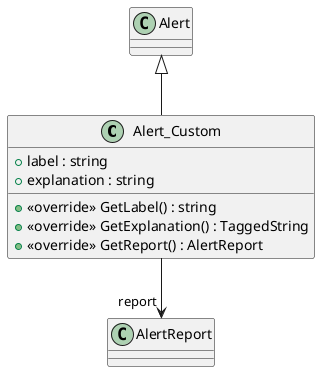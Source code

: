 @startuml
class Alert_Custom {
    + label : string
    + explanation : string
    + <<override>> GetLabel() : string
    + <<override>> GetExplanation() : TaggedString
    + <<override>> GetReport() : AlertReport
}
Alert <|-- Alert_Custom
Alert_Custom --> "report" AlertReport
@enduml
